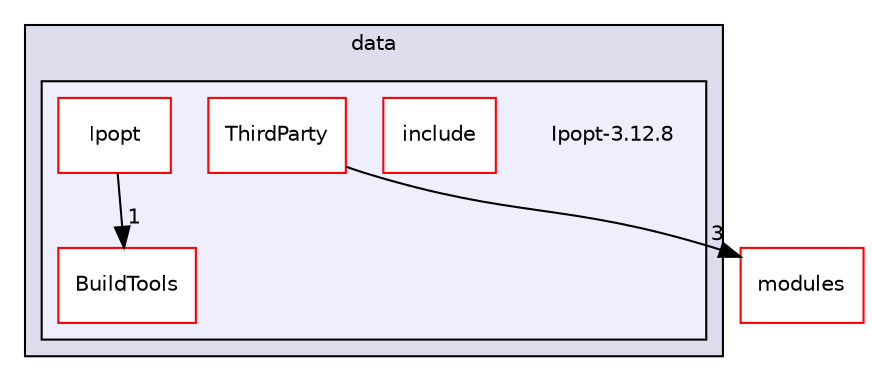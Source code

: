 digraph "data/Ipopt-3.12.8" {
  compound=true
  node [ fontsize="10", fontname="Helvetica"];
  edge [ labelfontsize="10", labelfontname="Helvetica"];
  subgraph clusterdir_472fafaf0f039b9e6b043966c1ef7dbf {
    graph [ bgcolor="#ddddee", pencolor="black", label="data" fontname="Helvetica", fontsize="10", URL="dir_472fafaf0f039b9e6b043966c1ef7dbf.html"]
  subgraph clusterdir_f0d83093135db3e44f9c1fbf5f5fb322 {
    graph [ bgcolor="#eeeeff", pencolor="black", label="" URL="dir_f0d83093135db3e44f9c1fbf5f5fb322.html"];
    dir_f0d83093135db3e44f9c1fbf5f5fb322 [shape=plaintext label="Ipopt-3.12.8"];
    dir_6cd35041a0f1eaa69ac75b36abea9f4b [shape=box label="BuildTools" color="red" fillcolor="white" style="filled" URL="dir_6cd35041a0f1eaa69ac75b36abea9f4b.html"];
    dir_8feee6deac61f5bcd09f936437a11ed9 [shape=box label="include" color="red" fillcolor="white" style="filled" URL="dir_8feee6deac61f5bcd09f936437a11ed9.html"];
    dir_709bf73fcf4c73568ec21f4e0f8d0f05 [shape=box label="Ipopt" color="red" fillcolor="white" style="filled" URL="dir_709bf73fcf4c73568ec21f4e0f8d0f05.html"];
    dir_92e83b7a1bc85b6e6a8f14b13a543e48 [shape=box label="ThirdParty" color="red" fillcolor="white" style="filled" URL="dir_92e83b7a1bc85b6e6a8f14b13a543e48.html"];
  }
  }
  dir_e05d7e2b1ecd646af5bb94391405f3b5 [shape=box label="modules" fillcolor="white" style="filled" color="red" URL="dir_e05d7e2b1ecd646af5bb94391405f3b5.html"];
  dir_92e83b7a1bc85b6e6a8f14b13a543e48->dir_e05d7e2b1ecd646af5bb94391405f3b5 [headlabel="3", labeldistance=1.5 headhref="dir_000013_000030.html"];
  dir_709bf73fcf4c73568ec21f4e0f8d0f05->dir_6cd35041a0f1eaa69ac75b36abea9f4b [headlabel="1", labeldistance=1.5 headhref="dir_000006_000002.html"];
}
